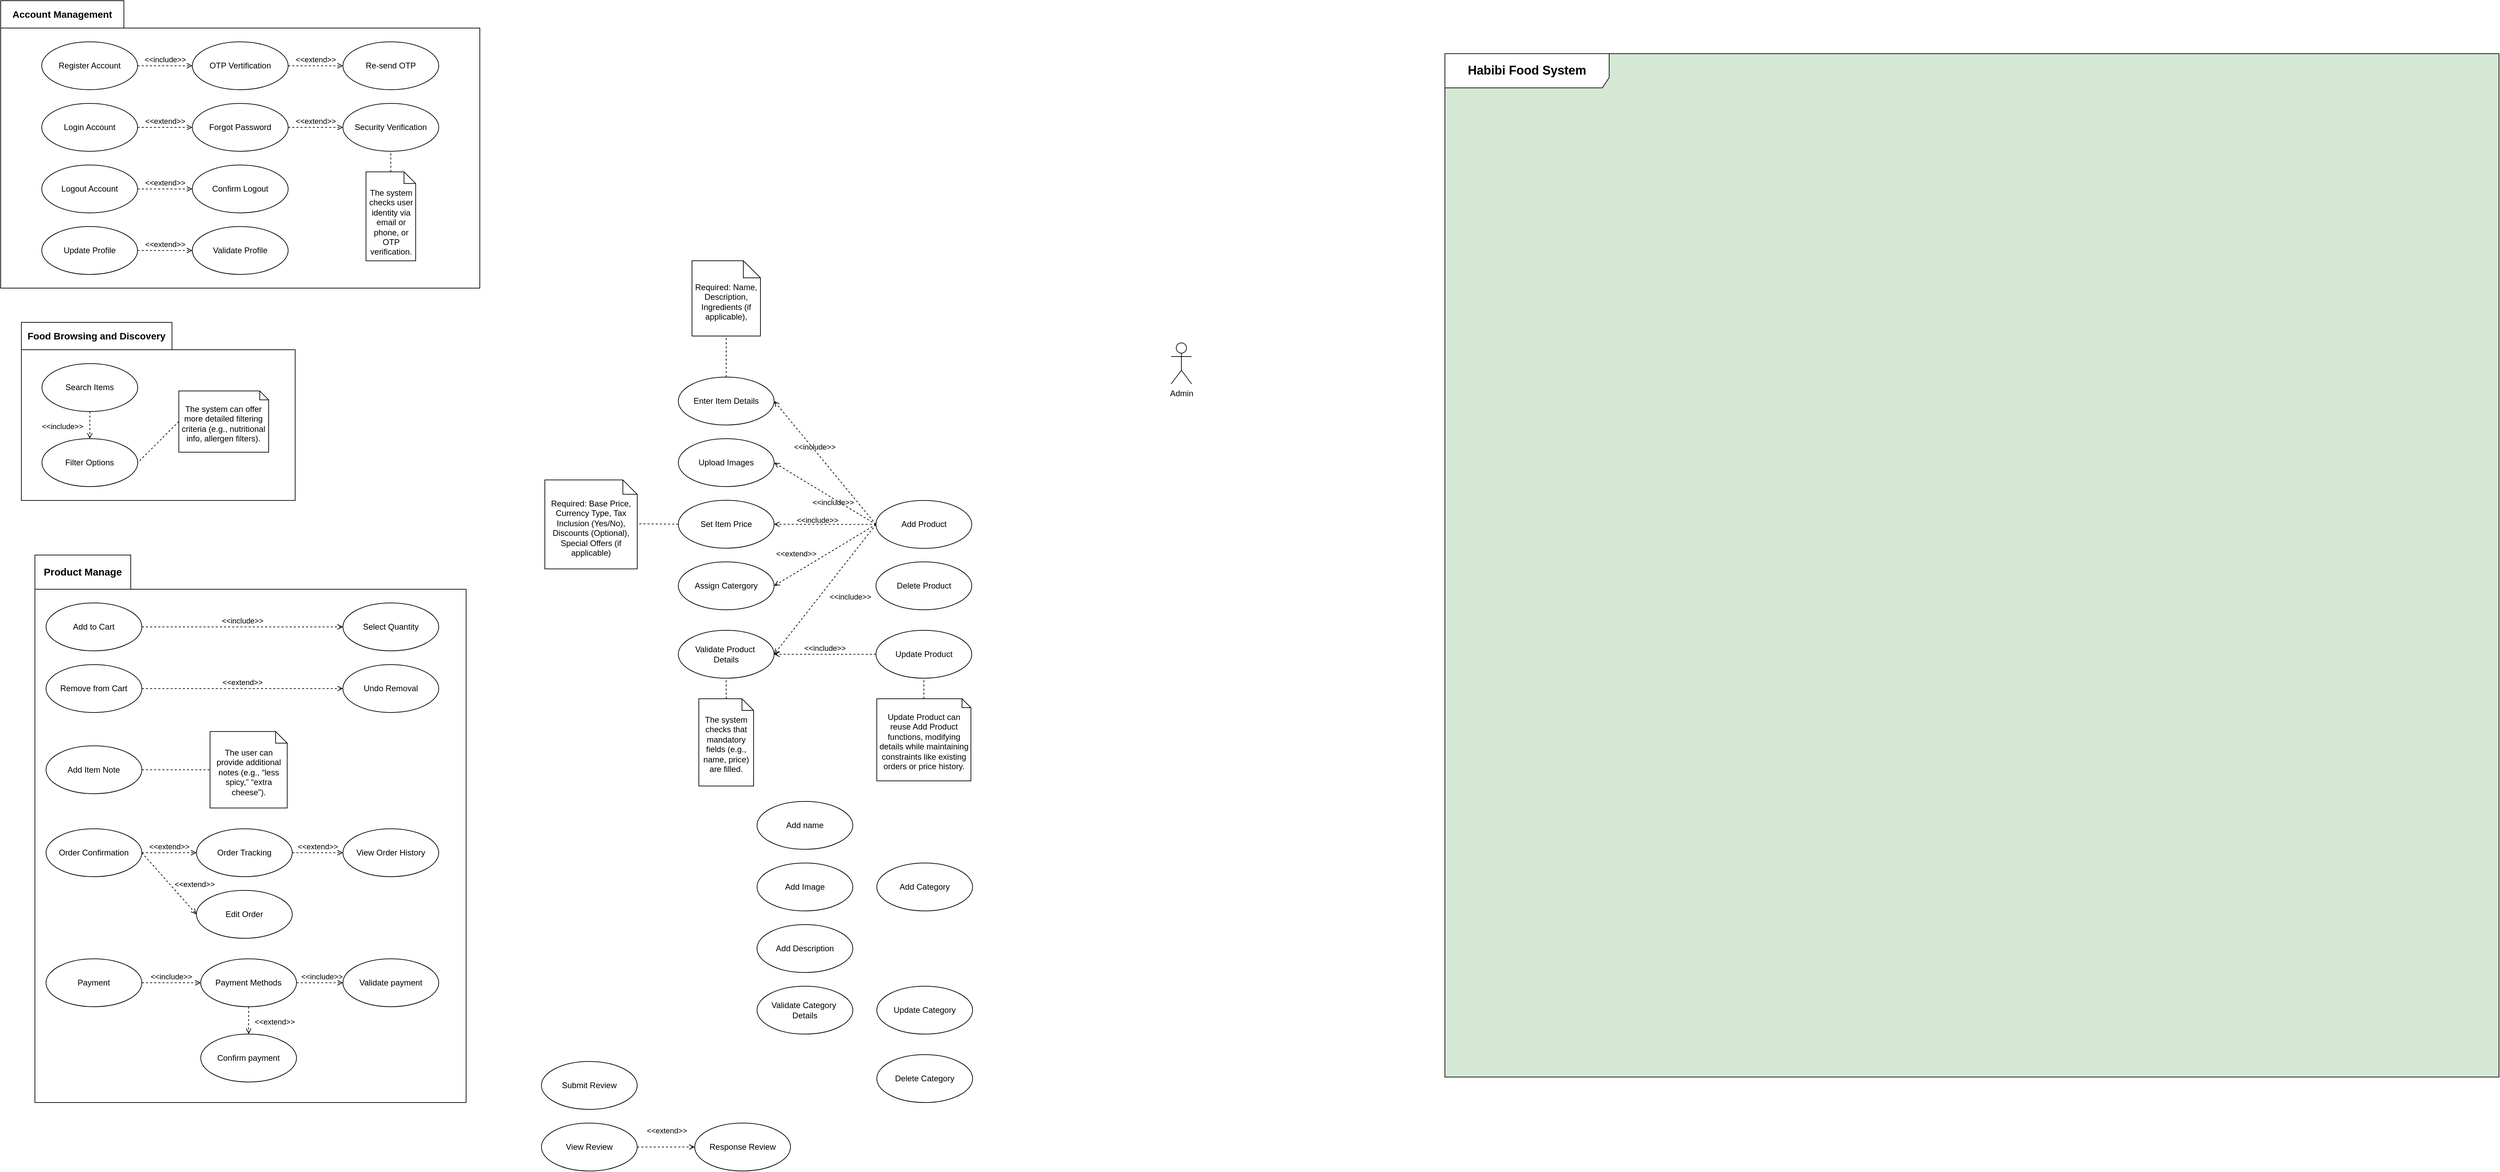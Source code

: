 <mxfile version="26.2.12">
  <diagram name="Page-1" id="ZTLqWqKEXWS2oocuOqas">
    <mxGraphModel dx="5977" dy="1757" grid="1" gridSize="10" guides="1" tooltips="1" connect="1" arrows="1" fold="1" page="1" pageScale="1" pageWidth="850" pageHeight="1100" math="0" shadow="0">
      <root>
        <mxCell id="0" />
        <mxCell id="1" parent="0" />
        <mxCell id="PJH_yBIzArdqEVU-tg0N-129" value="&lt;span style=&quot;&quot; id=&quot;docs-internal-guid-c54089ed-7fff-5085-b8f8-5f83948ae3b3&quot;&gt;&lt;span style=&quot;font-size: 11pt; font-family: Arial, sans-serif; background-color: transparent; font-variant-numeric: normal; font-variant-east-asian: normal; font-variant-alternates: normal; font-variant-position: normal; font-variant-emoji: normal; vertical-align: baseline; white-space-collapse: preserve;&quot;&gt;&lt;b&gt;Product Manage&lt;/b&gt;&lt;/span&gt;&lt;/span&gt;" style="shape=folder;fontStyle=0;tabWidth=140;tabHeight=50;tabPosition=left;html=1;boundedLbl=1;labelInHeader=1;container=1;collapsible=0;recursiveResize=0;whiteSpace=wrap;" vertex="1" parent="1">
          <mxGeometry x="-1550" y="1260" width="630" height="800" as="geometry" />
        </mxCell>
        <mxCell id="PJH_yBIzArdqEVU-tg0N-16" value="Validate payment" style="ellipse;whiteSpace=wrap;html=1;fillColor=light-dark(#FFFFFF,#FFFF66);container=0;" vertex="1" parent="PJH_yBIzArdqEVU-tg0N-129">
          <mxGeometry x="450" y="590" width="140" height="70" as="geometry" />
        </mxCell>
        <mxCell id="PJH_yBIzArdqEVU-tg0N-17" value="Confirm payment" style="ellipse;whiteSpace=wrap;html=1;fillColor=light-dark(#FFFFFF,#FFFF66);container=0;" vertex="1" parent="PJH_yBIzArdqEVU-tg0N-129">
          <mxGeometry x="242.25" y="700" width="140" height="70" as="geometry" />
        </mxCell>
        <mxCell id="PJH_yBIzArdqEVU-tg0N-21" value="Add to Cart" style="ellipse;whiteSpace=wrap;html=1;fillColor=light-dark(#FFFFFF,#FFFF66);container=0;" vertex="1" parent="PJH_yBIzArdqEVU-tg0N-129">
          <mxGeometry x="16.25" y="70" width="140" height="70" as="geometry" />
        </mxCell>
        <mxCell id="PJH_yBIzArdqEVU-tg0N-22" value="Remove from Cart" style="ellipse;whiteSpace=wrap;html=1;fillColor=light-dark(#FFFFFF,#FFFF66);container=0;" vertex="1" parent="PJH_yBIzArdqEVU-tg0N-129">
          <mxGeometry x="16.25" y="160.07" width="140" height="70" as="geometry" />
        </mxCell>
        <mxCell id="PJH_yBIzArdqEVU-tg0N-24" value="Order Confirmation" style="ellipse;whiteSpace=wrap;html=1;fillColor=light-dark(#FFFFFF,#FFFF66);container=0;" vertex="1" parent="PJH_yBIzArdqEVU-tg0N-129">
          <mxGeometry x="16.25" y="400" width="140" height="70" as="geometry" />
        </mxCell>
        <mxCell id="PJH_yBIzArdqEVU-tg0N-25" value="Payment" style="ellipse;whiteSpace=wrap;html=1;fillColor=light-dark(#FFFFFF,#FFFF66);container=0;" vertex="1" parent="PJH_yBIzArdqEVU-tg0N-129">
          <mxGeometry x="16.25" y="590" width="140" height="70" as="geometry" />
        </mxCell>
        <mxCell id="PJH_yBIzArdqEVU-tg0N-26" value="Order Tracking" style="ellipse;whiteSpace=wrap;html=1;fillColor=light-dark(#FFFFFF,#FFFF66);container=0;" vertex="1" parent="PJH_yBIzArdqEVU-tg0N-129">
          <mxGeometry x="236" y="400" width="140" height="70" as="geometry" />
        </mxCell>
        <mxCell id="PJH_yBIzArdqEVU-tg0N-27" value="&amp;lt;&amp;lt;extend&amp;gt;&amp;gt;" style="html=1;verticalAlign=bottom;labelBackgroundColor=none;endArrow=open;endFill=0;dashed=1;rounded=0;exitX=1;exitY=0.5;exitDx=0;exitDy=0;fillColor=light-dark(#FFFFFF,#FFFF66);" edge="1" parent="PJH_yBIzArdqEVU-tg0N-129" source="PJH_yBIzArdqEVU-tg0N-24" target="PJH_yBIzArdqEVU-tg0N-26">
          <mxGeometry width="160" relative="1" as="geometry">
            <mxPoint x="146.25" y="440" as="sourcePoint" />
            <mxPoint x="306.25" y="440" as="targetPoint" />
          </mxGeometry>
        </mxCell>
        <mxCell id="PJH_yBIzArdqEVU-tg0N-31" value="Add Item Note" style="ellipse;whiteSpace=wrap;html=1;fillColor=light-dark(#FFFFFF,#FFFF66);container=0;" vertex="1" parent="PJH_yBIzArdqEVU-tg0N-129">
          <mxGeometry x="16.25" y="278.75" width="140" height="70" as="geometry" />
        </mxCell>
        <mxCell id="PJH_yBIzArdqEVU-tg0N-41" value="&amp;lt;&amp;lt;include&amp;gt;&amp;gt;" style="html=1;verticalAlign=bottom;labelBackgroundColor=none;endArrow=open;endFill=0;dashed=1;rounded=0;exitX=1;exitY=0.5;exitDx=0;exitDy=0;entryX=0;entryY=0.5;entryDx=0;entryDy=0;fillColor=light-dark(#FFFFFF,#FFFF66);" edge="1" parent="PJH_yBIzArdqEVU-tg0N-129" source="PJH_yBIzArdqEVU-tg0N-21" target="PJH_yBIzArdqEVU-tg0N-42">
          <mxGeometry width="160" relative="1" as="geometry">
            <mxPoint x="156.25" y="200" as="sourcePoint" />
            <mxPoint x="246.25" y="205" as="targetPoint" />
          </mxGeometry>
        </mxCell>
        <mxCell id="PJH_yBIzArdqEVU-tg0N-42" value="Select Quantity" style="ellipse;whiteSpace=wrap;html=1;fillColor=light-dark(#FFFFFF,#FFFF66);container=0;" vertex="1" parent="PJH_yBIzArdqEVU-tg0N-129">
          <mxGeometry x="450" y="70" width="140" height="70" as="geometry" />
        </mxCell>
        <mxCell id="PJH_yBIzArdqEVU-tg0N-45" value="Edit Order" style="ellipse;whiteSpace=wrap;html=1;fillColor=light-dark(#FFFFFF,#FFFF66);container=0;" vertex="1" parent="PJH_yBIzArdqEVU-tg0N-129">
          <mxGeometry x="236" y="490" width="140" height="70" as="geometry" />
        </mxCell>
        <mxCell id="PJH_yBIzArdqEVU-tg0N-46" value="&amp;lt;&amp;lt;extend&amp;gt;&amp;gt;" style="html=1;verticalAlign=bottom;labelBackgroundColor=none;endArrow=open;endFill=0;dashed=1;rounded=0;exitX=1;exitY=0.5;exitDx=0;exitDy=0;entryX=0;entryY=0.5;entryDx=0;entryDy=0;fillColor=light-dark(#FFFFFF,#FFFF66);" edge="1" parent="PJH_yBIzArdqEVU-tg0N-129" source="PJH_yBIzArdqEVU-tg0N-24" target="PJH_yBIzArdqEVU-tg0N-45">
          <mxGeometry x="0.54" y="21" width="160" relative="1" as="geometry">
            <mxPoint x="156.25" y="470" as="sourcePoint" />
            <mxPoint x="316.25" y="470" as="targetPoint" />
            <mxPoint as="offset" />
          </mxGeometry>
        </mxCell>
        <mxCell id="PJH_yBIzArdqEVU-tg0N-48" value="Payment Methods" style="ellipse;whiteSpace=wrap;html=1;fillColor=light-dark(#FFFFFF,#FFFF66);container=0;" vertex="1" parent="PJH_yBIzArdqEVU-tg0N-129">
          <mxGeometry x="242.25" y="590" width="140" height="70" as="geometry" />
        </mxCell>
        <mxCell id="PJH_yBIzArdqEVU-tg0N-49" value="&amp;lt;&amp;lt;include&amp;gt;&amp;gt;" style="html=1;verticalAlign=bottom;labelBackgroundColor=none;endArrow=open;endFill=0;dashed=1;rounded=0;exitX=1;exitY=0.5;exitDx=0;exitDy=0;entryX=0;entryY=0.5;entryDx=0;entryDy=0;fillColor=light-dark(#FFFFFF,#FFFF66);" edge="1" parent="PJH_yBIzArdqEVU-tg0N-129" source="PJH_yBIzArdqEVU-tg0N-25" target="PJH_yBIzArdqEVU-tg0N-48">
          <mxGeometry width="160" relative="1" as="geometry">
            <mxPoint x="166.25" y="560" as="sourcePoint" />
            <mxPoint x="326.25" y="560" as="targetPoint" />
          </mxGeometry>
        </mxCell>
        <mxCell id="PJH_yBIzArdqEVU-tg0N-72" value="" style="endArrow=none;dashed=1;html=1;rounded=0;exitX=1;exitY=0.5;exitDx=0;exitDy=0;entryX=0;entryY=0.5;entryDx=0;entryDy=0;entryPerimeter=0;fillColor=light-dark(#FFFFFF,#FFFF66);" edge="1" parent="PJH_yBIzArdqEVU-tg0N-129" source="PJH_yBIzArdqEVU-tg0N-31" target="PJH_yBIzArdqEVU-tg0N-2">
          <mxGeometry width="50" height="50" relative="1" as="geometry">
            <mxPoint x="386.25" y="320" as="sourcePoint" />
            <mxPoint x="436.25" y="270" as="targetPoint" />
          </mxGeometry>
        </mxCell>
        <mxCell id="PJH_yBIzArdqEVU-tg0N-80" value="&amp;lt;&amp;lt;include&amp;gt;&amp;gt;" style="html=1;verticalAlign=bottom;labelBackgroundColor=none;endArrow=open;endFill=0;dashed=1;rounded=0;exitX=1;exitY=0.5;exitDx=0;exitDy=0;entryX=0;entryY=0.5;entryDx=0;entryDy=0;fillColor=light-dark(#FFFFFF,#FFFF66);" edge="1" parent="PJH_yBIzArdqEVU-tg0N-129" target="PJH_yBIzArdqEVU-tg0N-16" source="PJH_yBIzArdqEVU-tg0N-48">
          <mxGeometry x="0.114" width="160" relative="1" as="geometry">
            <mxPoint x="380.25" y="565.4" as="sourcePoint" />
            <mxPoint x="190.25" y="682.331" as="targetPoint" />
            <mxPoint x="-1" as="offset" />
          </mxGeometry>
        </mxCell>
        <mxCell id="PJH_yBIzArdqEVU-tg0N-81" value="&amp;lt;&amp;lt;extend&amp;gt;&amp;gt;" style="html=1;verticalAlign=bottom;labelBackgroundColor=none;endArrow=open;endFill=0;dashed=1;rounded=0;exitX=0.5;exitY=1;exitDx=0;exitDy=0;entryX=0.5;entryY=0;entryDx=0;entryDy=0;fillColor=light-dark(#FFFFFF,#FFFF66);" edge="1" parent="PJH_yBIzArdqEVU-tg0N-129" source="PJH_yBIzArdqEVU-tg0N-48" target="PJH_yBIzArdqEVU-tg0N-17">
          <mxGeometry x="0.516" y="38" width="160" relative="1" as="geometry">
            <mxPoint x="390.25" y="575.4" as="sourcePoint" />
            <mxPoint x="456.25" y="576.4" as="targetPoint" />
            <mxPoint as="offset" />
          </mxGeometry>
        </mxCell>
        <mxCell id="PJH_yBIzArdqEVU-tg0N-2" value="The user can provide additional notes (e.g., “less spicy,” “extra cheese”)." style="shape=note2;boundedLbl=1;whiteSpace=wrap;html=1;size=17;verticalAlign=top;align=center;fillColor=light-dark(#FFFFFF,#FFFF66);container=0;" vertex="1" parent="PJH_yBIzArdqEVU-tg0N-129">
          <mxGeometry x="255.87" y="257.85" width="112.75" height="111.81" as="geometry" />
        </mxCell>
        <mxCell id="PJH_yBIzArdqEVU-tg0N-6" style="edgeStyle=orthogonalEdgeStyle;rounded=0;orthogonalLoop=1;jettySize=auto;html=1;exitX=0.5;exitY=1;exitDx=0;exitDy=0;exitPerimeter=0;fillColor=light-dark(#FFFFFF,#FFFF66);" edge="1" parent="PJH_yBIzArdqEVU-tg0N-129">
          <mxGeometry relative="1" as="geometry">
            <mxPoint x="312.25" y="403.19" as="sourcePoint" />
            <mxPoint x="312.25" y="403.19" as="targetPoint" />
          </mxGeometry>
        </mxCell>
        <mxCell id="PJH_yBIzArdqEVU-tg0N-125" value="Undo Removal" style="ellipse;whiteSpace=wrap;html=1;fillColor=light-dark(#FFFFFF,#FFFF66);container=0;" vertex="1" parent="PJH_yBIzArdqEVU-tg0N-129">
          <mxGeometry x="450" y="160.07" width="140" height="70" as="geometry" />
        </mxCell>
        <mxCell id="PJH_yBIzArdqEVU-tg0N-127" value="&amp;lt;&amp;lt;extend&amp;gt;&amp;gt;" style="html=1;verticalAlign=bottom;labelBackgroundColor=none;endArrow=open;endFill=0;dashed=1;rounded=0;exitX=1;exitY=0.5;exitDx=0;exitDy=0;fillColor=light-dark(#FFFFFF,#FFFF66);entryX=0;entryY=0.5;entryDx=0;entryDy=0;" edge="1" parent="PJH_yBIzArdqEVU-tg0N-129" source="PJH_yBIzArdqEVU-tg0N-22" target="PJH_yBIzArdqEVU-tg0N-125">
          <mxGeometry width="160" relative="1" as="geometry">
            <mxPoint x="166" y="445" as="sourcePoint" />
            <mxPoint x="250" y="445" as="targetPoint" />
          </mxGeometry>
        </mxCell>
        <mxCell id="PJH_yBIzArdqEVU-tg0N-133" value="View Order History" style="ellipse;whiteSpace=wrap;html=1;fillColor=light-dark(#FFFFFF,#FFFF66);container=0;" vertex="1" parent="PJH_yBIzArdqEVU-tg0N-129">
          <mxGeometry x="450" y="400" width="140" height="70" as="geometry" />
        </mxCell>
        <mxCell id="PJH_yBIzArdqEVU-tg0N-134" value="&amp;lt;&amp;lt;extend&amp;gt;&amp;gt;" style="html=1;verticalAlign=bottom;labelBackgroundColor=none;endArrow=open;endFill=0;dashed=1;rounded=0;exitX=1;exitY=0.5;exitDx=0;exitDy=0;fillColor=light-dark(#FFFFFF,#FFFF66);entryX=0;entryY=0.5;entryDx=0;entryDy=0;" edge="1" parent="PJH_yBIzArdqEVU-tg0N-129" source="PJH_yBIzArdqEVU-tg0N-26" target="PJH_yBIzArdqEVU-tg0N-133">
          <mxGeometry width="160" relative="1" as="geometry">
            <mxPoint x="166" y="445" as="sourcePoint" />
            <mxPoint x="250" y="445" as="targetPoint" />
          </mxGeometry>
        </mxCell>
        <mxCell id="PJH_yBIzArdqEVU-tg0N-123" value="&lt;font style=&quot;font-size: 14px;&quot;&gt;Food Browsing and Discovery&lt;/font&gt;" style="shape=folder;fontStyle=1;tabWidth=220;tabHeight=40;tabPosition=left;html=1;boundedLbl=1;labelInHeader=1;container=1;collapsible=0;recursiveResize=0;whiteSpace=wrap;" vertex="1" parent="1">
          <mxGeometry x="-1569.75" y="920" width="400" height="260.31" as="geometry" />
        </mxCell>
        <mxCell id="PJH_yBIzArdqEVU-tg0N-40" value="Filter Options" style="ellipse;whiteSpace=wrap;html=1;fillColor=light-dark(#FFFFFF,#FFFF66);container=0;" vertex="1" parent="PJH_yBIzArdqEVU-tg0N-123">
          <mxGeometry x="30" y="170.0" width="140" height="70" as="geometry" />
        </mxCell>
        <mxCell id="PJH_yBIzArdqEVU-tg0N-5" value="The system can offer more detailed filtering criteria (e.g., nutritional info, allergen filters)." style="shape=note2;boundedLbl=1;whiteSpace=wrap;html=1;size=13;verticalAlign=top;align=center;fillColor=light-dark(#FFFFFF,#FFFF66);container=0;" vertex="1" parent="PJH_yBIzArdqEVU-tg0N-123">
          <mxGeometry x="230.0" y="100.31" width="131.25" height="89.38" as="geometry" />
        </mxCell>
        <mxCell id="PJH_yBIzArdqEVU-tg0N-75" value="" style="endArrow=none;dashed=1;html=1;rounded=0;entryX=1;entryY=0.5;entryDx=0;entryDy=0;exitX=0;exitY=0.5;exitDx=0;exitDy=0;exitPerimeter=0;fillColor=light-dark(#FFFFFF,#FFFF66);" edge="1" parent="PJH_yBIzArdqEVU-tg0N-123" source="PJH_yBIzArdqEVU-tg0N-5" target="PJH_yBIzArdqEVU-tg0N-40">
          <mxGeometry width="50" height="50" relative="1" as="geometry">
            <mxPoint x="574" y="50.31" as="sourcePoint" />
            <mxPoint x="418.0" y="245.31" as="targetPoint" />
          </mxGeometry>
        </mxCell>
        <mxCell id="PJH_yBIzArdqEVU-tg0N-23" value="Search Items" style="ellipse;whiteSpace=wrap;html=1;fillColor=light-dark(#FFFFFF,#FFFF66);container=0;" vertex="1" parent="PJH_yBIzArdqEVU-tg0N-123">
          <mxGeometry x="30" y="60.31" width="140" height="70" as="geometry" />
        </mxCell>
        <mxCell id="PJH_yBIzArdqEVU-tg0N-39" value="&amp;lt;&amp;lt;include&amp;gt;&amp;gt;" style="html=1;verticalAlign=bottom;labelBackgroundColor=none;endArrow=open;endFill=0;dashed=1;rounded=0;exitX=0.5;exitY=1;exitDx=0;exitDy=0;entryX=0.5;entryY=0;entryDx=0;entryDy=0;fillColor=light-dark(#FFFFFF,#FFFF66);" edge="1" parent="PJH_yBIzArdqEVU-tg0N-123" source="PJH_yBIzArdqEVU-tg0N-23" target="PJH_yBIzArdqEVU-tg0N-40">
          <mxGeometry x="0.499" y="-40" width="160" relative="1" as="geometry">
            <mxPoint x="156.25" y="150.31" as="sourcePoint" />
            <mxPoint x="316.25" y="150.31" as="targetPoint" />
            <mxPoint y="1" as="offset" />
          </mxGeometry>
        </mxCell>
        <mxCell id="PJH_yBIzArdqEVU-tg0N-1" value="&lt;font style=&quot;font-size: 18px;&quot;&gt;&lt;b&gt;Habibi Food System&lt;/b&gt;&lt;/font&gt;" style="shape=umlFrame;whiteSpace=wrap;html=1;pointerEvents=0;recursiveResize=0;container=0;collapsible=0;width=240;height=50;fillColor=light-dark(#FFFFFF,#FFFF66);swimlaneFillColor=#D5E8D4;" vertex="1" parent="1">
          <mxGeometry x="510" y="527.37" width="1540" height="1495.4" as="geometry" />
        </mxCell>
        <mxCell id="PJH_yBIzArdqEVU-tg0N-50" value="Enter Item Details" style="ellipse;whiteSpace=wrap;html=1;fillColor=light-dark(#FFFFFF,#FFFF66);container=0;" vertex="1" parent="1">
          <mxGeometry x="-610" y="1000" width="140" height="70" as="geometry" />
        </mxCell>
        <mxCell id="PJH_yBIzArdqEVU-tg0N-51" value="Set Item Price" style="ellipse;whiteSpace=wrap;html=1;fillColor=light-dark(#FFFFFF,#FFFF66);container=0;" vertex="1" parent="1">
          <mxGeometry x="-610" y="1180" width="140" height="70" as="geometry" />
        </mxCell>
        <mxCell id="PJH_yBIzArdqEVU-tg0N-52" value="Assign Catergory" style="ellipse;whiteSpace=wrap;html=1;fillColor=light-dark(#FFFFFF,#FFFF66);container=0;" vertex="1" parent="1">
          <mxGeometry x="-610" y="1270" width="140" height="70" as="geometry" />
        </mxCell>
        <mxCell id="PJH_yBIzArdqEVU-tg0N-53" value="Validate Product&amp;nbsp;&lt;div&gt;Details&lt;/div&gt;" style="ellipse;whiteSpace=wrap;html=1;fillColor=light-dark(#FFFFFF,#FFFF66);container=0;" vertex="1" parent="1">
          <mxGeometry x="-610" y="1370" width="140" height="70" as="geometry" />
        </mxCell>
        <mxCell id="PJH_yBIzArdqEVU-tg0N-54" value="Upload Images" style="ellipse;whiteSpace=wrap;html=1;fillColor=light-dark(#FFFFFF,#FFFF66);container=0;" vertex="1" parent="1">
          <mxGeometry x="-610" y="1090" width="140" height="70" as="geometry" />
        </mxCell>
        <mxCell id="PJH_yBIzArdqEVU-tg0N-55" value="&amp;lt;&amp;lt;include&amp;gt;&amp;gt;" style="html=1;verticalAlign=bottom;labelBackgroundColor=none;endArrow=open;endFill=0;dashed=1;rounded=0;exitX=0;exitY=0.5;exitDx=0;exitDy=0;entryX=1;entryY=0.5;entryDx=0;entryDy=0;fillColor=light-dark(#FFFFFF,#FFFF66);" edge="1" parent="1" source="PJH_yBIzArdqEVU-tg0N-7" target="PJH_yBIzArdqEVU-tg0N-50">
          <mxGeometry x="0.18" y="3" width="160" relative="1" as="geometry">
            <mxPoint x="-420" y="1100" as="sourcePoint" />
            <mxPoint x="-260" y="1100" as="targetPoint" />
            <mxPoint as="offset" />
          </mxGeometry>
        </mxCell>
        <mxCell id="PJH_yBIzArdqEVU-tg0N-56" value="&amp;lt;&amp;lt;include&amp;gt;&amp;gt;" style="html=1;verticalAlign=bottom;labelBackgroundColor=none;endArrow=open;endFill=0;dashed=1;rounded=0;entryX=1;entryY=0.5;entryDx=0;entryDy=0;exitX=0;exitY=0.5;exitDx=0;exitDy=0;fillColor=light-dark(#FFFFFF,#FFFF66);" edge="1" parent="1" source="PJH_yBIzArdqEVU-tg0N-7" target="PJH_yBIzArdqEVU-tg0N-54">
          <mxGeometry x="-0.248" y="13" width="160" relative="1" as="geometry">
            <mxPoint x="-410" y="1180" as="sourcePoint" />
            <mxPoint x="-460" y="1045" as="targetPoint" />
            <mxPoint as="offset" />
          </mxGeometry>
        </mxCell>
        <mxCell id="PJH_yBIzArdqEVU-tg0N-57" value="&amp;lt;&amp;lt;include&amp;gt;&amp;gt;" style="html=1;verticalAlign=bottom;labelBackgroundColor=none;endArrow=open;endFill=0;dashed=1;rounded=0;exitX=0;exitY=0.5;exitDx=0;exitDy=0;entryX=1;entryY=0.5;entryDx=0;entryDy=0;fillColor=light-dark(#FFFFFF,#FFFF66);" edge="1" parent="1" source="PJH_yBIzArdqEVU-tg0N-7" target="PJH_yBIzArdqEVU-tg0N-51">
          <mxGeometry x="0.134" y="3" width="160" relative="1" as="geometry">
            <mxPoint x="-390" y="1195" as="sourcePoint" />
            <mxPoint x="-450" y="1055" as="targetPoint" />
            <mxPoint x="-1" as="offset" />
          </mxGeometry>
        </mxCell>
        <mxCell id="PJH_yBIzArdqEVU-tg0N-58" value="&amp;lt;&amp;lt;extend&amp;gt;&amp;gt;" style="html=1;verticalAlign=bottom;labelBackgroundColor=none;endArrow=open;endFill=0;dashed=1;rounded=0;exitX=0;exitY=0.5;exitDx=0;exitDy=0;entryX=1;entryY=0.5;entryDx=0;entryDy=0;fillColor=light-dark(#FFFFFF,#FFFF66);" edge="1" parent="1" source="PJH_yBIzArdqEVU-tg0N-7" target="PJH_yBIzArdqEVU-tg0N-52">
          <mxGeometry x="0.455" y="-16" width="160" relative="1" as="geometry">
            <mxPoint x="-380" y="1205" as="sourcePoint" />
            <mxPoint x="-440" y="1065" as="targetPoint" />
            <mxPoint as="offset" />
          </mxGeometry>
        </mxCell>
        <mxCell id="PJH_yBIzArdqEVU-tg0N-66" value="&amp;lt;&amp;lt;include&amp;gt;&amp;gt;" style="html=1;verticalAlign=bottom;labelBackgroundColor=none;endArrow=open;endFill=0;dashed=1;rounded=0;exitX=0;exitY=0.5;exitDx=0;exitDy=0;entryX=1;entryY=0.5;entryDx=0;entryDy=0;fillColor=light-dark(#FFFFFF,#FFFF66);" edge="1" parent="1" source="PJH_yBIzArdqEVU-tg0N-7" target="PJH_yBIzArdqEVU-tg0N-53">
          <mxGeometry x="-0.061" y="41" width="160" relative="1" as="geometry">
            <mxPoint x="-310" y="1060" as="sourcePoint" />
            <mxPoint x="-150" y="1060" as="targetPoint" />
            <mxPoint as="offset" />
          </mxGeometry>
        </mxCell>
        <mxCell id="PJH_yBIzArdqEVU-tg0N-67" value="&amp;lt;&amp;lt;include&amp;gt;&amp;gt;" style="html=1;verticalAlign=bottom;labelBackgroundColor=none;endArrow=open;endFill=0;dashed=1;rounded=0;exitX=0;exitY=0.5;exitDx=0;exitDy=0;entryX=1;entryY=0.5;entryDx=0;entryDy=0;fillColor=light-dark(#FFFFFF,#FFFF66);" edge="1" parent="1" source="PJH_yBIzArdqEVU-tg0N-8" target="PJH_yBIzArdqEVU-tg0N-53">
          <mxGeometry width="160" relative="1" as="geometry">
            <mxPoint x="-380" y="1440" as="sourcePoint" />
            <mxPoint x="-220" y="1440" as="targetPoint" />
          </mxGeometry>
        </mxCell>
        <mxCell id="PJH_yBIzArdqEVU-tg0N-68" value="Admin" style="shape=umlActor;verticalLabelPosition=bottom;verticalAlign=top;html=1;fillColor=light-dark(#FFFFFF,#FFFF66);container=0;" vertex="1" parent="1">
          <mxGeometry x="110" y="950.0" width="30" height="60" as="geometry" />
        </mxCell>
        <mxCell id="PJH_yBIzArdqEVU-tg0N-74" value="" style="endArrow=none;dashed=1;html=1;rounded=0;exitX=0.5;exitY=0;exitDx=0;exitDy=0;exitPerimeter=0;entryX=0.5;entryY=1;entryDx=0;entryDy=0;fillColor=light-dark(#FFFFFF,#FFFF66);" edge="1" parent="1" source="PJH_yBIzArdqEVU-tg0N-4" target="PJH_yBIzArdqEVU-tg0N-53">
          <mxGeometry width="50" height="50" relative="1" as="geometry">
            <mxPoint x="-590" y="1530" as="sourcePoint" />
            <mxPoint x="-540" y="1480" as="targetPoint" />
          </mxGeometry>
        </mxCell>
        <mxCell id="PJH_yBIzArdqEVU-tg0N-76" value="" style="endArrow=none;dashed=1;html=1;rounded=0;entryX=0.5;entryY=1;entryDx=0;entryDy=0;entryPerimeter=0;exitX=0.5;exitY=0;exitDx=0;exitDy=0;fillColor=light-dark(#FFFFFF,#FFFF66);" edge="1" parent="1" source="PJH_yBIzArdqEVU-tg0N-50" target="PJH_yBIzArdqEVU-tg0N-9">
          <mxGeometry width="50" height="50" relative="1" as="geometry">
            <mxPoint x="-460" y="1020" as="sourcePoint" />
            <mxPoint x="-410" y="970" as="targetPoint" />
          </mxGeometry>
        </mxCell>
        <mxCell id="PJH_yBIzArdqEVU-tg0N-77" value="" style="endArrow=none;dashed=1;html=1;rounded=0;entryX=0.972;entryY=0.492;entryDx=0;entryDy=0;entryPerimeter=0;exitX=0;exitY=0.5;exitDx=0;exitDy=0;fillColor=light-dark(#FFFFFF,#FFFF66);" edge="1" parent="1" source="PJH_yBIzArdqEVU-tg0N-51" target="PJH_yBIzArdqEVU-tg0N-10">
          <mxGeometry width="50" height="50" relative="1" as="geometry">
            <mxPoint x="-470" y="1215" as="sourcePoint" />
            <mxPoint x="-310" y="1110" as="targetPoint" />
          </mxGeometry>
        </mxCell>
        <mxCell id="PJH_yBIzArdqEVU-tg0N-4" value="The system checks that mandatory fields (e.g., name, price) are filled." style="shape=note2;boundedLbl=1;whiteSpace=wrap;html=1;size=17;verticalAlign=top;align=center;fillColor=light-dark(#FFFFFF,#FFFF66);container=0;" vertex="1" parent="1">
          <mxGeometry x="-580" y="1470" width="80" height="127.5" as="geometry" />
        </mxCell>
        <mxCell id="PJH_yBIzArdqEVU-tg0N-7" value="Add Product" style="ellipse;whiteSpace=wrap;html=1;fillColor=light-dark(#FFFFFF,#FFFF66);container=0;" vertex="1" parent="1">
          <mxGeometry x="-321.25" y="1180.31" width="140" height="70" as="geometry" />
        </mxCell>
        <mxCell id="PJH_yBIzArdqEVU-tg0N-8" value="Update Product" style="ellipse;whiteSpace=wrap;html=1;fillColor=light-dark(#FFFFFF,#FFFF66);container=0;" vertex="1" parent="1">
          <mxGeometry x="-321.25" y="1370" width="140" height="70" as="geometry" />
        </mxCell>
        <mxCell id="PJH_yBIzArdqEVU-tg0N-9" value="Required: Name, Description, Ingredients (if applicable)," style="shape=note2;boundedLbl=1;whiteSpace=wrap;html=1;size=25;verticalAlign=top;align=center;fillColor=light-dark(#FFFFFF,#FFFF66);container=0;" vertex="1" parent="1">
          <mxGeometry x="-590" y="830" width="100" height="110" as="geometry" />
        </mxCell>
        <mxCell id="PJH_yBIzArdqEVU-tg0N-10" value="Required: Base Price, Currency Type, Tax Inclusion (Yes/No), Discounts (Optional), Special Offers (if applicable)" style="shape=note2;boundedLbl=1;whiteSpace=wrap;html=1;size=21;verticalAlign=top;align=center;fillColor=light-dark(#FFFFFF,#FFFF66);container=0;" vertex="1" parent="1">
          <mxGeometry x="-805" y="1150.31" width="135" height="130" as="geometry" />
        </mxCell>
        <mxCell id="PJH_yBIzArdqEVU-tg0N-11" value="Response Review" style="ellipse;whiteSpace=wrap;html=1;fillColor=light-dark(#FFFFFF,#FFFF66);container=0;" vertex="1" parent="1">
          <mxGeometry x="-586" y="2090" width="140" height="70" as="geometry" />
        </mxCell>
        <mxCell id="PJH_yBIzArdqEVU-tg0N-13" value="View Review" style="ellipse;whiteSpace=wrap;html=1;fillColor=light-dark(#FFFFFF,#FFFF66);container=0;" vertex="1" parent="1">
          <mxGeometry x="-810" y="2090" width="140" height="70" as="geometry" />
        </mxCell>
        <mxCell id="PJH_yBIzArdqEVU-tg0N-14" value="Update Product can reuse Add Product functions, modifying details while maintaining constraints like existing orders or price history." style="shape=note2;boundedLbl=1;whiteSpace=wrap;html=1;size=13;verticalAlign=top;align=center;fillColor=light-dark(#FFFFFF,#FFFF66);container=0;" vertex="1" parent="1">
          <mxGeometry x="-320" y="1470" width="137.5" height="120" as="geometry" />
        </mxCell>
        <mxCell id="PJH_yBIzArdqEVU-tg0N-15" value="" style="endArrow=none;dashed=1;html=1;rounded=0;entryX=0.5;entryY=1;entryDx=0;entryDy=0;exitX=0.5;exitY=0;exitDx=0;exitDy=0;exitPerimeter=0;fillColor=light-dark(#FFFFFF,#FFFF66);" edge="1" parent="1" source="PJH_yBIzArdqEVU-tg0N-14" target="PJH_yBIzArdqEVU-tg0N-8">
          <mxGeometry width="50" height="50" relative="1" as="geometry">
            <mxPoint x="-360" y="1510" as="sourcePoint" />
            <mxPoint x="-310" y="1460" as="targetPoint" />
          </mxGeometry>
        </mxCell>
        <mxCell id="PJH_yBIzArdqEVU-tg0N-122" value="" style="group" vertex="1" connectable="0" parent="1">
          <mxGeometry x="-1600" y="450" width="700" height="420" as="geometry" />
        </mxCell>
        <mxCell id="PJH_yBIzArdqEVU-tg0N-116" value="&lt;font style=&quot;font-size: 14px;&quot;&gt;Account Management&lt;/font&gt;" style="shape=folder;fontStyle=1;tabWidth=180;tabHeight=40;tabPosition=left;html=1;boundedLbl=1;labelInHeader=1;container=1;collapsible=0;recursiveResize=0;whiteSpace=wrap;" vertex="1" parent="PJH_yBIzArdqEVU-tg0N-122">
          <mxGeometry width="700" height="420" as="geometry" />
        </mxCell>
        <mxCell id="PJH_yBIzArdqEVU-tg0N-98" value="Update Profile" style="ellipse;whiteSpace=wrap;html=1;fillColor=light-dark(#FFFFFF,#FFFF66);container=0;" vertex="1" parent="PJH_yBIzArdqEVU-tg0N-116">
          <mxGeometry x="60" y="330" width="140" height="70" as="geometry" />
        </mxCell>
        <mxCell id="PJH_yBIzArdqEVU-tg0N-119" value="Validate Profile" style="ellipse;whiteSpace=wrap;html=1;fillColor=light-dark(#FFFFFF,#FFFF66);container=0;" vertex="1" parent="PJH_yBIzArdqEVU-tg0N-116">
          <mxGeometry x="280" y="330" width="140" height="70" as="geometry" />
        </mxCell>
        <mxCell id="PJH_yBIzArdqEVU-tg0N-120" value="&amp;lt;&amp;lt;extend&amp;gt;&amp;gt;" style="html=1;verticalAlign=bottom;labelBackgroundColor=none;endArrow=open;endFill=0;dashed=1;rounded=0;exitX=1;exitY=0.5;exitDx=0;exitDy=0;entryX=0;entryY=0.5;entryDx=0;entryDy=0;fillColor=light-dark(#FFFFFF,#FFFF66);" edge="1" parent="PJH_yBIzArdqEVU-tg0N-116" source="PJH_yBIzArdqEVU-tg0N-98" target="PJH_yBIzArdqEVU-tg0N-119">
          <mxGeometry width="160" relative="1" as="geometry">
            <mxPoint x="210" y="285" as="sourcePoint" />
            <mxPoint x="294" y="285" as="targetPoint" />
          </mxGeometry>
        </mxCell>
        <mxCell id="PJH_yBIzArdqEVU-tg0N-38" value="Confirm Logout" style="ellipse;whiteSpace=wrap;html=1;fillColor=light-dark(#FFFFFF,#FFFF66);container=0;" vertex="1" parent="PJH_yBIzArdqEVU-tg0N-116">
          <mxGeometry x="280" y="240.07" width="140" height="70" as="geometry" />
        </mxCell>
        <mxCell id="PJH_yBIzArdqEVU-tg0N-29" value="Forgot Password" style="ellipse;whiteSpace=wrap;html=1;fillColor=light-dark(#FFFFFF,#FFFF66);container=0;" vertex="1" parent="PJH_yBIzArdqEVU-tg0N-116">
          <mxGeometry x="280" y="150.07" width="140" height="70" as="geometry" />
        </mxCell>
        <mxCell id="PJH_yBIzArdqEVU-tg0N-28" value="OTP Vertification" style="ellipse;whiteSpace=wrap;html=1;fillColor=light-dark(#FFFFFF,#FFFF66);container=0;" vertex="1" parent="PJH_yBIzArdqEVU-tg0N-116">
          <mxGeometry x="280" y="60.07" width="140" height="70" as="geometry" />
        </mxCell>
        <mxCell id="PJH_yBIzArdqEVU-tg0N-19" value="Register Account" style="ellipse;whiteSpace=wrap;html=1;fillColor=light-dark(#FFFFFF,#FFFF66);container=0;" vertex="1" parent="PJH_yBIzArdqEVU-tg0N-122">
          <mxGeometry x="60" y="60.07" width="140" height="70" as="geometry" />
        </mxCell>
        <mxCell id="PJH_yBIzArdqEVU-tg0N-20" value="Login Account" style="ellipse;whiteSpace=wrap;html=1;fillColor=light-dark(#FFFFFF,#FFFF66);container=0;" vertex="1" parent="PJH_yBIzArdqEVU-tg0N-122">
          <mxGeometry x="60" y="150.07" width="140" height="70" as="geometry" />
        </mxCell>
        <mxCell id="PJH_yBIzArdqEVU-tg0N-30" value="Logout Account" style="ellipse;whiteSpace=wrap;html=1;fillColor=light-dark(#FFFFFF,#FFFF66);container=0;" vertex="1" parent="PJH_yBIzArdqEVU-tg0N-122">
          <mxGeometry x="60" y="240.07" width="140" height="70" as="geometry" />
        </mxCell>
        <mxCell id="PJH_yBIzArdqEVU-tg0N-33" value="&amp;lt;&amp;lt;include&amp;gt;&amp;gt;" style="html=1;verticalAlign=bottom;labelBackgroundColor=none;endArrow=open;endFill=0;dashed=1;rounded=0;exitX=1;exitY=0.5;exitDx=0;exitDy=0;entryX=0;entryY=0.5;entryDx=0;entryDy=0;fillColor=light-dark(#FFFFFF,#FFFF66);" edge="1" parent="PJH_yBIzArdqEVU-tg0N-122" source="PJH_yBIzArdqEVU-tg0N-19" target="PJH_yBIzArdqEVU-tg0N-28">
          <mxGeometry width="160" relative="1" as="geometry">
            <mxPoint x="200" y="90.07" as="sourcePoint" />
            <mxPoint x="360" y="90.07" as="targetPoint" />
          </mxGeometry>
        </mxCell>
        <mxCell id="PJH_yBIzArdqEVU-tg0N-34" value="&amp;lt;&amp;lt;extend&amp;gt;&amp;gt;" style="html=1;verticalAlign=bottom;labelBackgroundColor=none;endArrow=open;endFill=0;dashed=1;rounded=0;exitX=1;exitY=0.5;exitDx=0;exitDy=0;entryX=0;entryY=0.5;entryDx=0;entryDy=0;fillColor=light-dark(#FFFFFF,#FFFF66);" edge="1" parent="PJH_yBIzArdqEVU-tg0N-122" source="PJH_yBIzArdqEVU-tg0N-20" target="PJH_yBIzArdqEVU-tg0N-29">
          <mxGeometry width="160" relative="1" as="geometry">
            <mxPoint x="200" y="190.07" as="sourcePoint" />
            <mxPoint x="280" y="185.07" as="targetPoint" />
          </mxGeometry>
        </mxCell>
        <mxCell id="PJH_yBIzArdqEVU-tg0N-35" value="Re-send OTP" style="ellipse;whiteSpace=wrap;html=1;fillColor=light-dark(#FFFFFF,#FFFF66);container=0;" vertex="1" parent="PJH_yBIzArdqEVU-tg0N-122">
          <mxGeometry x="500" y="60.07" width="140" height="70" as="geometry" />
        </mxCell>
        <mxCell id="PJH_yBIzArdqEVU-tg0N-36" value="&amp;lt;&amp;lt;extend&amp;gt;&amp;gt;" style="html=1;verticalAlign=bottom;labelBackgroundColor=none;endArrow=open;endFill=0;dashed=1;rounded=0;exitX=1;exitY=0.5;exitDx=0;exitDy=0;entryX=0;entryY=0.5;entryDx=0;entryDy=0;fillColor=light-dark(#FFFFFF,#FFFF66);" edge="1" parent="PJH_yBIzArdqEVU-tg0N-122" source="PJH_yBIzArdqEVU-tg0N-28" target="PJH_yBIzArdqEVU-tg0N-35">
          <mxGeometry width="160" relative="1" as="geometry">
            <mxPoint x="423" y="95.48" as="sourcePoint" />
            <mxPoint x="506" y="95.48" as="targetPoint" />
          </mxGeometry>
        </mxCell>
        <mxCell id="PJH_yBIzArdqEVU-tg0N-37" value="&amp;lt;&amp;lt;extend&amp;gt;&amp;gt;" style="html=1;verticalAlign=bottom;labelBackgroundColor=none;endArrow=open;endFill=0;dashed=1;rounded=0;exitX=1;exitY=0.5;exitDx=0;exitDy=0;entryX=0;entryY=0.5;entryDx=0;entryDy=0;fillColor=light-dark(#FFFFFF,#FFFF66);" edge="1" parent="PJH_yBIzArdqEVU-tg0N-122" source="PJH_yBIzArdqEVU-tg0N-30" target="PJH_yBIzArdqEVU-tg0N-38">
          <mxGeometry width="160" relative="1" as="geometry">
            <mxPoint x="200" y="270.07" as="sourcePoint" />
            <mxPoint x="300" y="280.07" as="targetPoint" />
          </mxGeometry>
        </mxCell>
        <mxCell id="PJH_yBIzArdqEVU-tg0N-43" value="Security Verification" style="ellipse;whiteSpace=wrap;html=1;fillColor=light-dark(#FFFFFF,#FFFF66);container=0;" vertex="1" parent="PJH_yBIzArdqEVU-tg0N-122">
          <mxGeometry x="500" y="150.07" width="140" height="70" as="geometry" />
        </mxCell>
        <mxCell id="PJH_yBIzArdqEVU-tg0N-44" value="&amp;lt;&amp;lt;extend&amp;gt;&amp;gt;" style="html=1;verticalAlign=bottom;labelBackgroundColor=none;endArrow=open;endFill=0;dashed=1;rounded=0;exitX=1;exitY=0.5;exitDx=0;exitDy=0;entryX=0;entryY=0.5;entryDx=0;entryDy=0;fillColor=light-dark(#FFFFFF,#FFFF66);" edge="1" parent="PJH_yBIzArdqEVU-tg0N-122" source="PJH_yBIzArdqEVU-tg0N-29" target="PJH_yBIzArdqEVU-tg0N-43">
          <mxGeometry width="160" relative="1" as="geometry">
            <mxPoint x="423" y="184.36" as="sourcePoint" />
            <mxPoint x="500" y="184.36" as="targetPoint" />
          </mxGeometry>
        </mxCell>
        <mxCell id="PJH_yBIzArdqEVU-tg0N-73" value="" style="endArrow=none;dashed=1;html=1;rounded=0;entryX=0.5;entryY=1;entryDx=0;entryDy=0;exitX=0.5;exitY=0;exitDx=0;exitDy=0;exitPerimeter=0;fillColor=light-dark(#FFFFFF,#FFFF66);" edge="1" parent="PJH_yBIzArdqEVU-tg0N-122" source="PJH_yBIzArdqEVU-tg0N-3" target="PJH_yBIzArdqEVU-tg0N-43">
          <mxGeometry width="50" height="50" relative="1" as="geometry">
            <mxPoint x="450" y="320.07" as="sourcePoint" />
            <mxPoint x="500" y="270.07" as="targetPoint" />
          </mxGeometry>
        </mxCell>
        <mxCell id="PJH_yBIzArdqEVU-tg0N-3" value="The system checks user identity via email or phone, or OTP verification." style="shape=note2;boundedLbl=1;whiteSpace=wrap;html=1;size=17;verticalAlign=top;align=center;fillColor=light-dark(#FFFFFF,#FFFF66);container=0;" vertex="1" parent="PJH_yBIzArdqEVU-tg0N-122">
          <mxGeometry x="533.75" y="250.07" width="72.5" height="130" as="geometry" />
        </mxCell>
        <mxCell id="PJH_yBIzArdqEVU-tg0N-131" value="&amp;lt;&amp;lt;extend&amp;gt;&amp;gt;" style="html=1;verticalAlign=bottom;labelBackgroundColor=none;endArrow=open;endFill=0;dashed=1;rounded=0;exitX=1;exitY=0.5;exitDx=0;exitDy=0;entryX=0;entryY=0.5;entryDx=0;entryDy=0;fillColor=light-dark(#FFFFFF,#FFFF66);" edge="1" parent="1" source="PJH_yBIzArdqEVU-tg0N-13" target="PJH_yBIzArdqEVU-tg0N-11">
          <mxGeometry x="0.042" y="15" width="160" relative="1" as="geometry">
            <mxPoint x="-437.25" y="1875" as="sourcePoint" />
            <mxPoint x="-363.25" y="1974" as="targetPoint" />
            <mxPoint x="-1" as="offset" />
          </mxGeometry>
        </mxCell>
        <mxCell id="PJH_yBIzArdqEVU-tg0N-135" value="Delete Product" style="ellipse;whiteSpace=wrap;html=1;fillColor=light-dark(#FFFFFF,#FFFF66);container=0;" vertex="1" parent="1">
          <mxGeometry x="-321.25" y="1270" width="140" height="70" as="geometry" />
        </mxCell>
        <mxCell id="PJH_yBIzArdqEVU-tg0N-136" value="Add Category" style="ellipse;whiteSpace=wrap;html=1;fillColor=light-dark(#FFFFFF,#FFFF66);container=0;" vertex="1" parent="1">
          <mxGeometry x="-320" y="1710" width="140" height="70" as="geometry" />
        </mxCell>
        <mxCell id="PJH_yBIzArdqEVU-tg0N-137" value="Update Category" style="ellipse;whiteSpace=wrap;html=1;fillColor=light-dark(#FFFFFF,#FFFF66);container=0;" vertex="1" parent="1">
          <mxGeometry x="-320" y="1890" width="140" height="70" as="geometry" />
        </mxCell>
        <mxCell id="PJH_yBIzArdqEVU-tg0N-138" value="Delete Category" style="ellipse;whiteSpace=wrap;html=1;fillColor=light-dark(#FFFFFF,#FFFF66);container=0;" vertex="1" parent="1">
          <mxGeometry x="-320" y="1990" width="140" height="70" as="geometry" />
        </mxCell>
        <mxCell id="PJH_yBIzArdqEVU-tg0N-139" value="Submit Review" style="ellipse;whiteSpace=wrap;html=1;fillColor=light-dark(#FFFFFF,#FFFF66);container=0;" vertex="1" parent="1">
          <mxGeometry x="-810" y="2000" width="140" height="70" as="geometry" />
        </mxCell>
        <mxCell id="PJH_yBIzArdqEVU-tg0N-140" value="Add name" style="ellipse;whiteSpace=wrap;html=1;fillColor=light-dark(#FFFFFF,#FFFF66);container=0;" vertex="1" parent="1">
          <mxGeometry x="-495" y="1620" width="140" height="70" as="geometry" />
        </mxCell>
        <mxCell id="PJH_yBIzArdqEVU-tg0N-141" value="Add Image" style="ellipse;whiteSpace=wrap;html=1;fillColor=light-dark(#FFFFFF,#FFFF66);container=0;" vertex="1" parent="1">
          <mxGeometry x="-495" y="1710" width="140" height="70" as="geometry" />
        </mxCell>
        <mxCell id="PJH_yBIzArdqEVU-tg0N-142" value="Add Description" style="ellipse;whiteSpace=wrap;html=1;fillColor=light-dark(#FFFFFF,#FFFF66);container=0;" vertex="1" parent="1">
          <mxGeometry x="-495" y="1800" width="140" height="70" as="geometry" />
        </mxCell>
        <mxCell id="PJH_yBIzArdqEVU-tg0N-143" value="Validate Category&amp;nbsp;&lt;div&gt;Details&lt;/div&gt;" style="ellipse;whiteSpace=wrap;html=1;fillColor=light-dark(#FFFFFF,#FFFF66);container=0;" vertex="1" parent="1">
          <mxGeometry x="-495" y="1890" width="140" height="70" as="geometry" />
        </mxCell>
      </root>
    </mxGraphModel>
  </diagram>
</mxfile>
